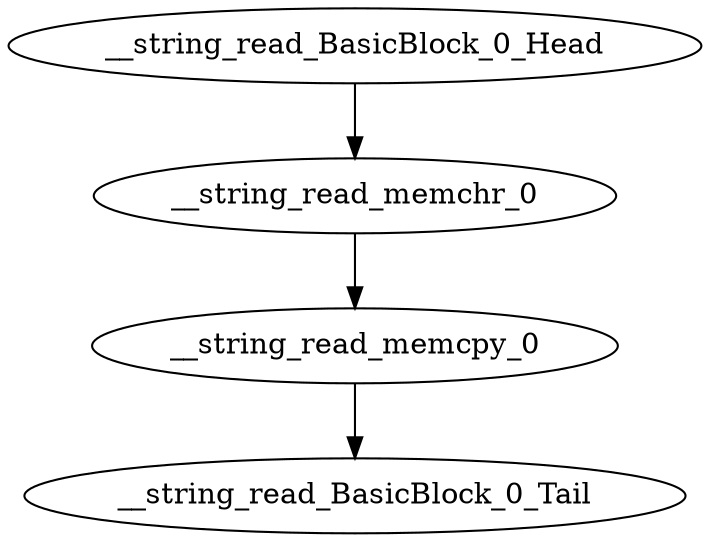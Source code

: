 digraph G {
    "__string_read_memchr_0" -> "__string_read_memcpy_0"
    "__string_read_BasicBlock_0_Head" -> "__string_read_memchr_0"
    "__string_read_memcpy_0" -> "__string_read_BasicBlock_0_Tail"
}
